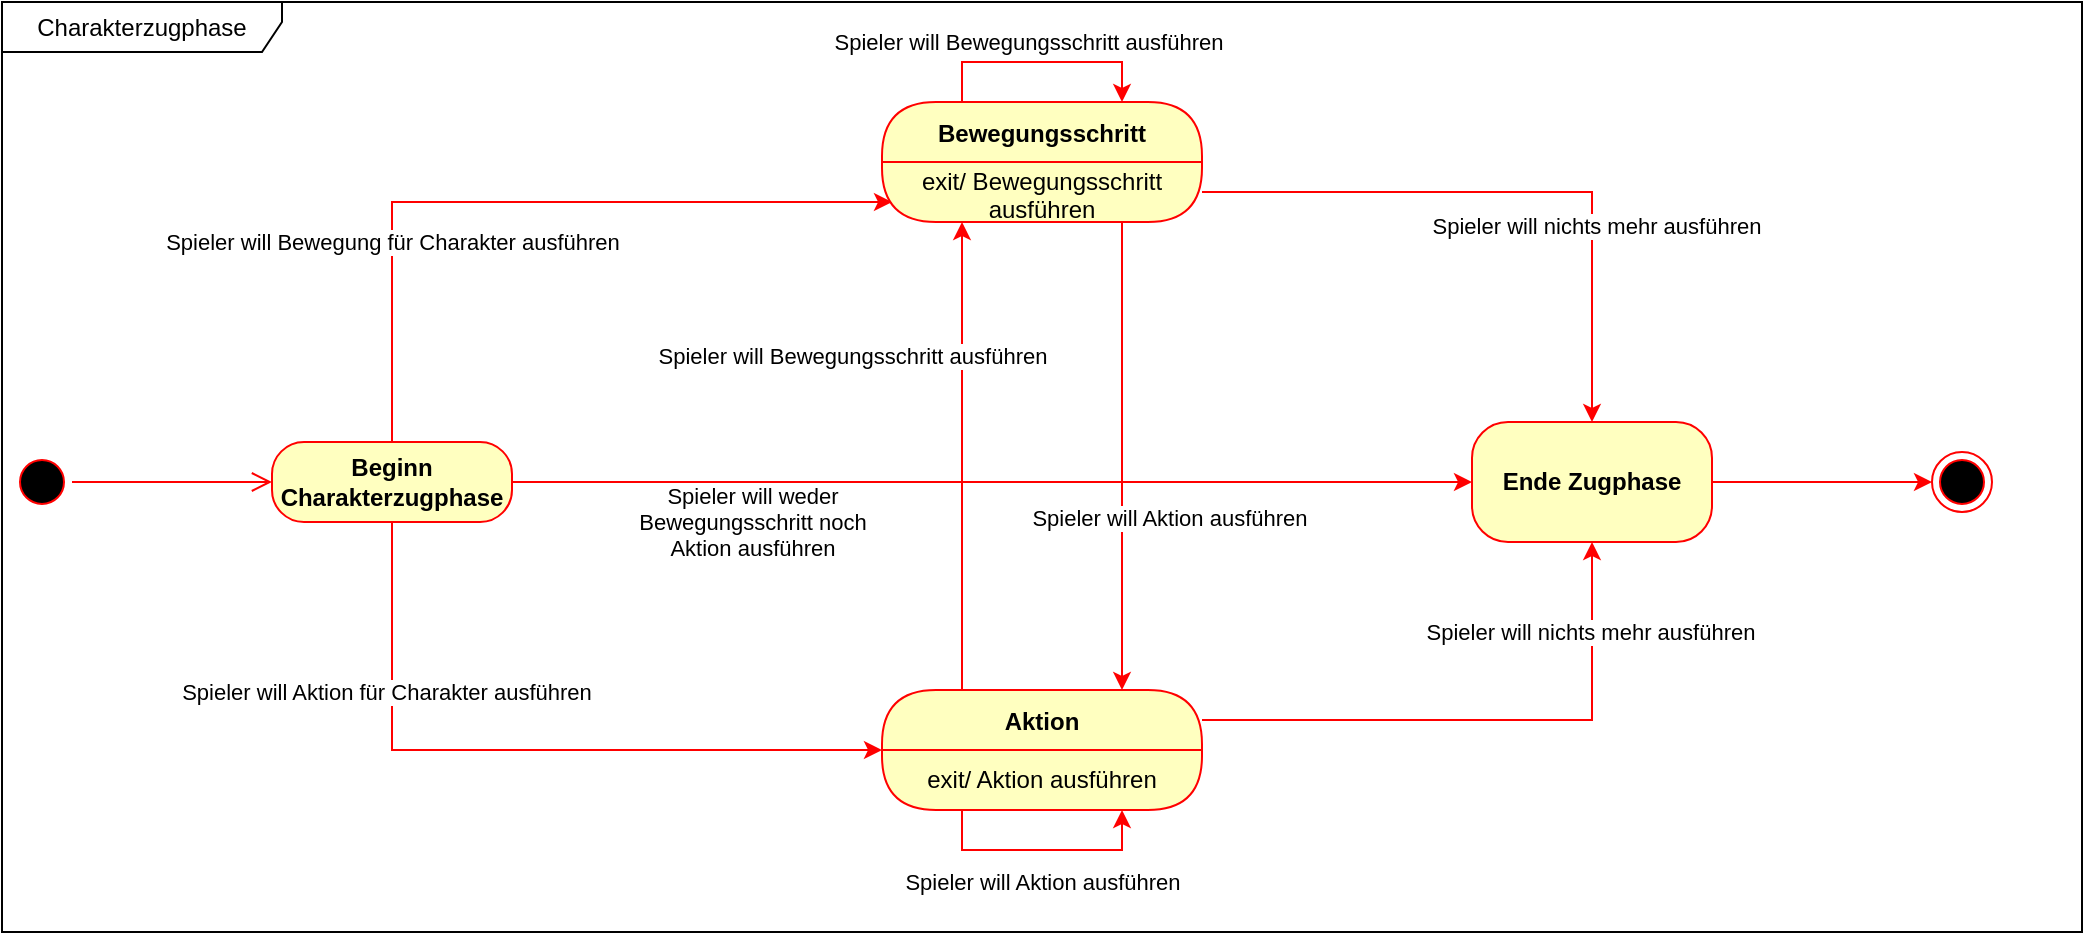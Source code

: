 <mxfile version="15.9.4" type="device" pages="4"><diagram id="Is78pl6NJ70myaMWvKoS" name="Rundenbeginn"><mxGraphModel dx="1240" dy="641" grid="1" gridSize="10" guides="1" tooltips="1" connect="1" arrows="1" fold="1" page="1" pageScale="1" pageWidth="1169" pageHeight="827" math="0" shadow="0"><root><mxCell id="9y_ZPJvtX6my3rR85V5t-0"/><mxCell id="9y_ZPJvtX6my3rR85V5t-1" parent="9y_ZPJvtX6my3rR85V5t-0"/><mxCell id="pNI-P_fMQpVPBZf2V5v8-0" value="" style="ellipse;html=1;shape=startState;fillColor=#000000;strokeColor=#ff0000;rounded=1;shadow=0;" vertex="1" parent="9y_ZPJvtX6my3rR85V5t-1"><mxGeometry x="70" y="265" width="30" height="30" as="geometry"/></mxCell><mxCell id="pNI-P_fMQpVPBZf2V5v8-1" value="" style="edgeStyle=orthogonalEdgeStyle;html=1;verticalAlign=bottom;endArrow=open;endSize=8;strokeColor=#ff0000;rounded=0;entryX=0;entryY=0.5;entryDx=0;entryDy=0;" edge="1" source="pNI-P_fMQpVPBZf2V5v8-0" parent="9y_ZPJvtX6my3rR85V5t-1" target="pNI-P_fMQpVPBZf2V5v8-2"><mxGeometry relative="1" as="geometry"><mxPoint x="85" y="350" as="targetPoint"/></mxGeometry></mxCell><mxCell id="pNI-P_fMQpVPBZf2V5v8-5" value="" style="edgeStyle=orthogonalEdgeStyle;rounded=0;orthogonalLoop=1;jettySize=auto;html=1;strokeColor=#FF0000;" edge="1" parent="9y_ZPJvtX6my3rR85V5t-1" source="pNI-P_fMQpVPBZf2V5v8-2"><mxGeometry relative="1" as="geometry"><mxPoint x="510" y="140.0" as="targetPoint"/><Array as="points"><mxPoint x="260" y="140"/></Array></mxGeometry></mxCell><mxCell id="pNI-P_fMQpVPBZf2V5v8-8" value="Spieler will Bewegung für Charakter ausführen" style="edgeLabel;html=1;align=center;verticalAlign=middle;resizable=0;points=[];" vertex="1" connectable="0" parent="pNI-P_fMQpVPBZf2V5v8-5"><mxGeometry x="-0.417" y="2" relative="1" as="geometry"><mxPoint x="2" y="8" as="offset"/></mxGeometry></mxCell><mxCell id="pNI-P_fMQpVPBZf2V5v8-7" value="" style="edgeStyle=orthogonalEdgeStyle;rounded=0;orthogonalLoop=1;jettySize=auto;html=1;strokeColor=#FF0000;entryX=0;entryY=0.5;entryDx=0;entryDy=0;" edge="1" parent="9y_ZPJvtX6my3rR85V5t-1" source="pNI-P_fMQpVPBZf2V5v8-2" target="pNI-P_fMQpVPBZf2V5v8-19"><mxGeometry relative="1" as="geometry"><mxPoint x="480" y="370" as="targetPoint"/><Array as="points"><mxPoint x="260" y="414"/></Array></mxGeometry></mxCell><mxCell id="pNI-P_fMQpVPBZf2V5v8-9" value="Spieler will Aktion für Charakter ausführen" style="edgeLabel;html=1;align=center;verticalAlign=middle;resizable=0;points=[];" vertex="1" connectable="0" parent="pNI-P_fMQpVPBZf2V5v8-7"><mxGeometry x="-0.53" y="-3" relative="1" as="geometry"><mxPoint as="offset"/></mxGeometry></mxCell><mxCell id="pNI-P_fMQpVPBZf2V5v8-36" style="edgeStyle=orthogonalEdgeStyle;rounded=0;orthogonalLoop=1;jettySize=auto;html=1;entryX=0;entryY=0.5;entryDx=0;entryDy=0;strokeColor=#FF0000;" edge="1" parent="9y_ZPJvtX6my3rR85V5t-1" source="pNI-P_fMQpVPBZf2V5v8-2" target="pNI-P_fMQpVPBZf2V5v8-31"><mxGeometry relative="1" as="geometry"/></mxCell><mxCell id="pNI-P_fMQpVPBZf2V5v8-37" value="Spieler will weder &lt;br&gt;Bewegungsschritt noch &lt;br&gt;Aktion ausführen" style="edgeLabel;html=1;align=center;verticalAlign=middle;resizable=0;points=[];" vertex="1" connectable="0" parent="pNI-P_fMQpVPBZf2V5v8-36"><mxGeometry x="-0.413" relative="1" as="geometry"><mxPoint x="-21" y="20" as="offset"/></mxGeometry></mxCell><mxCell id="pNI-P_fMQpVPBZf2V5v8-2" value="&lt;b&gt;Beginn Charakterzugphase&lt;/b&gt;" style="rounded=1;whiteSpace=wrap;html=1;arcSize=40;fontColor=#000000;fillColor=#ffffc0;strokeColor=#ff0000;shadow=0;" vertex="1" parent="9y_ZPJvtX6my3rR85V5t-1"><mxGeometry x="200" y="260" width="120" height="40" as="geometry"/></mxCell><mxCell id="pNI-P_fMQpVPBZf2V5v8-11" style="edgeStyle=orthogonalEdgeStyle;rounded=0;orthogonalLoop=1;jettySize=auto;html=1;exitX=0.75;exitY=1;exitDx=0;exitDy=0;strokeColor=#FF0000;entryX=0.75;entryY=0;entryDx=0;entryDy=0;" edge="1" parent="9y_ZPJvtX6my3rR85V5t-1" source="pNI-P_fMQpVPBZf2V5v8-25" target="pNI-P_fMQpVPBZf2V5v8-19"><mxGeometry relative="1" as="geometry"><mxPoint x="615.0" y="380" as="targetPoint"/><mxPoint x="615.0" y="160" as="sourcePoint"/></mxGeometry></mxCell><mxCell id="pNI-P_fMQpVPBZf2V5v8-13" value="Spieler will Aktion ausführen&amp;nbsp;" style="edgeLabel;html=1;align=center;verticalAlign=middle;resizable=0;points=[];" vertex="1" connectable="0" parent="pNI-P_fMQpVPBZf2V5v8-11"><mxGeometry x="0.237" y="3" relative="1" as="geometry"><mxPoint x="22" y="3" as="offset"/></mxGeometry></mxCell><mxCell id="pNI-P_fMQpVPBZf2V5v8-10" style="edgeStyle=orthogonalEdgeStyle;rounded=0;orthogonalLoop=1;jettySize=auto;html=1;exitX=0.25;exitY=0;exitDx=0;exitDy=0;entryX=0.25;entryY=1;entryDx=0;entryDy=0;strokeColor=#FF0000;" edge="1" parent="9y_ZPJvtX6my3rR85V5t-1" source="pNI-P_fMQpVPBZf2V5v8-19" target="pNI-P_fMQpVPBZf2V5v8-25"><mxGeometry relative="1" as="geometry"><mxPoint x="545.0" y="380" as="sourcePoint"/><mxPoint x="545.0" y="160" as="targetPoint"/></mxGeometry></mxCell><mxCell id="pNI-P_fMQpVPBZf2V5v8-12" value="Spieler will Bewegungsschritt ausführen" style="edgeLabel;html=1;align=center;verticalAlign=middle;resizable=0;points=[];" vertex="1" connectable="0" parent="pNI-P_fMQpVPBZf2V5v8-10"><mxGeometry x="0.063" y="1" relative="1" as="geometry"><mxPoint x="-54" y="-43" as="offset"/></mxGeometry></mxCell><mxCell id="pNI-P_fMQpVPBZf2V5v8-32" value="" style="edgeStyle=orthogonalEdgeStyle;rounded=0;orthogonalLoop=1;jettySize=auto;html=1;strokeColor=#FF0000;exitX=1;exitY=0.25;exitDx=0;exitDy=0;" edge="1" parent="9y_ZPJvtX6my3rR85V5t-1" source="pNI-P_fMQpVPBZf2V5v8-19" target="pNI-P_fMQpVPBZf2V5v8-31"><mxGeometry relative="1" as="geometry"/></mxCell><mxCell id="pNI-P_fMQpVPBZf2V5v8-35" value="Spieler will nichts mehr ausführen" style="edgeLabel;html=1;align=center;verticalAlign=middle;resizable=0;points=[];" vertex="1" connectable="0" parent="pNI-P_fMQpVPBZf2V5v8-32"><mxGeometry x="0.686" y="1" relative="1" as="geometry"><mxPoint as="offset"/></mxGeometry></mxCell><mxCell id="pNI-P_fMQpVPBZf2V5v8-19" value="Aktion" style="swimlane;fontStyle=1;align=center;verticalAlign=middle;childLayout=stackLayout;horizontal=1;startSize=30;horizontalStack=0;resizeParent=0;resizeLast=1;container=0;fontColor=#000000;collapsible=0;rounded=1;arcSize=30;strokeColor=#ff0000;fillColor=#ffffc0;swimlaneFillColor=#ffffc0;dropTarget=0;shadow=0;" vertex="1" parent="9y_ZPJvtX6my3rR85V5t-1"><mxGeometry x="505" y="384" width="160" height="60" as="geometry"/></mxCell><mxCell id="pNI-P_fMQpVPBZf2V5v8-20" value="exit/ Aktion ausführen" style="text;html=1;strokeColor=none;fillColor=none;align=center;verticalAlign=middle;spacingLeft=4;spacingRight=4;whiteSpace=wrap;overflow=hidden;rotatable=0;fontColor=#000000;rounded=1;shadow=0;" vertex="1" parent="pNI-P_fMQpVPBZf2V5v8-19"><mxGeometry y="30" width="160" height="30" as="geometry"/></mxCell><mxCell id="pNI-P_fMQpVPBZf2V5v8-22" style="edgeStyle=orthogonalEdgeStyle;rounded=0;orthogonalLoop=1;jettySize=auto;html=1;exitX=0.25;exitY=1;exitDx=0;exitDy=0;entryX=0.75;entryY=1;entryDx=0;entryDy=0;strokeColor=#FF0000;" edge="1" parent="pNI-P_fMQpVPBZf2V5v8-19" source="pNI-P_fMQpVPBZf2V5v8-20" target="pNI-P_fMQpVPBZf2V5v8-20"><mxGeometry relative="1" as="geometry"/></mxCell><mxCell id="pNI-P_fMQpVPBZf2V5v8-23" value="Spieler will Aktion ausführen" style="edgeLabel;html=1;align=center;verticalAlign=middle;resizable=0;points=[];" vertex="1" connectable="0" parent="pNI-P_fMQpVPBZf2V5v8-22"><mxGeometry x="-0.181" y="-1" relative="1" as="geometry"><mxPoint x="11" y="15" as="offset"/></mxGeometry></mxCell><mxCell id="pNI-P_fMQpVPBZf2V5v8-33" style="edgeStyle=orthogonalEdgeStyle;rounded=0;orthogonalLoop=1;jettySize=auto;html=1;entryX=0.5;entryY=0;entryDx=0;entryDy=0;strokeColor=#FF0000;exitX=1;exitY=0.5;exitDx=0;exitDy=0;" edge="1" parent="9y_ZPJvtX6my3rR85V5t-1" source="pNI-P_fMQpVPBZf2V5v8-25" target="pNI-P_fMQpVPBZf2V5v8-31"><mxGeometry relative="1" as="geometry"/></mxCell><mxCell id="pNI-P_fMQpVPBZf2V5v8-34" value="Spieler will nichts mehr ausführen" style="edgeLabel;html=1;align=center;verticalAlign=middle;resizable=0;points=[];" vertex="1" connectable="0" parent="pNI-P_fMQpVPBZf2V5v8-33"><mxGeometry x="0.369" y="2" relative="1" as="geometry"><mxPoint as="offset"/></mxGeometry></mxCell><mxCell id="pNI-P_fMQpVPBZf2V5v8-24" value="Bewegungsschritt" style="swimlane;fontStyle=1;align=center;verticalAlign=middle;childLayout=stackLayout;horizontal=1;startSize=30;horizontalStack=0;resizeParent=0;resizeLast=1;container=0;fontColor=#000000;collapsible=0;rounded=1;arcSize=30;strokeColor=#ff0000;fillColor=#ffffc0;swimlaneFillColor=#ffffc0;dropTarget=0;shadow=0;" vertex="1" parent="9y_ZPJvtX6my3rR85V5t-1"><mxGeometry x="505" y="90" width="160" height="60" as="geometry"/></mxCell><mxCell id="pNI-P_fMQpVPBZf2V5v8-25" value="exit/ Bewegungsschritt ausführen" style="text;html=1;strokeColor=none;fillColor=none;align=center;verticalAlign=middle;spacingLeft=4;spacingRight=4;whiteSpace=wrap;overflow=hidden;rotatable=0;fontColor=#000000;rounded=1;shadow=0;" vertex="1" parent="pNI-P_fMQpVPBZf2V5v8-24"><mxGeometry y="30" width="160" height="30" as="geometry"/></mxCell><mxCell id="pNI-P_fMQpVPBZf2V5v8-29" style="edgeStyle=orthogonalEdgeStyle;rounded=0;orthogonalLoop=1;jettySize=auto;html=1;exitX=0.25;exitY=0;exitDx=0;exitDy=0;entryX=0.75;entryY=0;entryDx=0;entryDy=0;strokeColor=#FF0000;" edge="1" parent="9y_ZPJvtX6my3rR85V5t-1" source="pNI-P_fMQpVPBZf2V5v8-24" target="pNI-P_fMQpVPBZf2V5v8-24"><mxGeometry relative="1" as="geometry"><Array as="points"><mxPoint x="545" y="70"/><mxPoint x="625" y="70"/></Array></mxGeometry></mxCell><mxCell id="pNI-P_fMQpVPBZf2V5v8-30" value="Spieler will Bewegungsschritt ausführen" style="edgeLabel;html=1;align=center;verticalAlign=middle;resizable=0;points=[];" vertex="1" connectable="0" parent="pNI-P_fMQpVPBZf2V5v8-29"><mxGeometry x="-0.128" y="3" relative="1" as="geometry"><mxPoint y="-7" as="offset"/></mxGeometry></mxCell><mxCell id="pNI-P_fMQpVPBZf2V5v8-39" style="edgeStyle=orthogonalEdgeStyle;rounded=0;orthogonalLoop=1;jettySize=auto;html=1;entryX=0;entryY=0.5;entryDx=0;entryDy=0;strokeColor=#FF0000;" edge="1" parent="9y_ZPJvtX6my3rR85V5t-1" source="pNI-P_fMQpVPBZf2V5v8-31" target="pNI-P_fMQpVPBZf2V5v8-38"><mxGeometry relative="1" as="geometry"/></mxCell><mxCell id="pNI-P_fMQpVPBZf2V5v8-31" value="Ende Zugphase" style="whiteSpace=wrap;html=1;fillColor=#ffffc0;strokeColor=#ff0000;fontColor=#000000;fontStyle=1;startSize=30;rounded=1;arcSize=30;swimlaneFillColor=#ffffc0;shadow=0;" vertex="1" parent="9y_ZPJvtX6my3rR85V5t-1"><mxGeometry x="800" y="250" width="120" height="60" as="geometry"/></mxCell><mxCell id="pNI-P_fMQpVPBZf2V5v8-38" value="" style="ellipse;html=1;shape=endState;fillColor=#000000;strokeColor=#ff0000;rounded=1;shadow=0;" vertex="1" parent="9y_ZPJvtX6my3rR85V5t-1"><mxGeometry x="1030" y="265" width="30" height="30" as="geometry"/></mxCell><mxCell id="pNI-P_fMQpVPBZf2V5v8-41" value="Charakterzugphase" style="shape=umlFrame;whiteSpace=wrap;html=1;rounded=1;shadow=0;strokeColor=#000000;fillColor=default;gradientColor=none;width=140;height=25;" vertex="1" parent="9y_ZPJvtX6my3rR85V5t-1"><mxGeometry x="65" y="40" width="1040" height="465" as="geometry"/></mxCell></root></mxGraphModel></diagram><diagram id="fYaqbad4rdBy_NANow2A" name="Aktion von Charakter"><mxGraphModel dx="1426" dy="737" grid="1" gridSize="10" guides="1" tooltips="1" connect="1" arrows="1" fold="1" page="1" pageScale="1" pageWidth="1169" pageHeight="827" math="0" shadow="0"><root><mxCell id="z28OhuCqeOdMN_lspw0K-0"/><mxCell id="z28OhuCqeOdMN_lspw0K-1" parent="z28OhuCqeOdMN_lspw0K-0"/><mxCell id="aXtfdGY8sZal3fFJBc_k-0" value="&lt;b&gt;interaction &lt;/b&gt;Action eines Charakters" style="shape=umlFrame;whiteSpace=wrap;html=1;width=240;height=30;fillColor=#dae8fc;strokeColor=#000000;" vertex="1" parent="z28OhuCqeOdMN_lspw0K-1"><mxGeometry x="120" y="70" width="710" height="600" as="geometry"/></mxCell><mxCell id="aXtfdGY8sZal3fFJBc_k-1" value="c:Client" style="shape=umlLifeline;perimeter=lifelinePerimeter;whiteSpace=wrap;html=1;container=1;collapsible=0;recursiveResize=0;outlineConnect=0;rounded=1;shadow=0;" vertex="1" parent="z28OhuCqeOdMN_lspw0K-1"><mxGeometry x="230" y="120" width="100" height="560" as="geometry"/></mxCell><mxCell id="aXtfdGY8sZal3fFJBc_k-2" value="" style="html=1;points=[];perimeter=orthogonalPerimeter;rounded=1;shadow=0;strokeColor=default;fillColor=default;gradientColor=none;" vertex="1" parent="aXtfdGY8sZal3fFJBc_k-1"><mxGeometry x="45" y="50" width="10" height="50" as="geometry"/></mxCell><mxCell id="aXtfdGY8sZal3fFJBc_k-3" value="s:Server" style="shape=umlLifeline;perimeter=lifelinePerimeter;whiteSpace=wrap;html=1;container=1;collapsible=0;recursiveResize=0;outlineConnect=0;rounded=1;shadow=0;" vertex="1" parent="z28OhuCqeOdMN_lspw0K-1"><mxGeometry x="570" y="120" width="100" height="560" as="geometry"/></mxCell><mxCell id="aXtfdGY8sZal3fFJBc_k-4" value="" style="html=1;points=[];perimeter=orthogonalPerimeter;rounded=1;shadow=0;strokeColor=default;fillColor=default;gradientColor=none;" vertex="1" parent="aXtfdGY8sZal3fFJBc_k-3"><mxGeometry x="45" y="60" width="10" height="40" as="geometry"/></mxCell><mxCell id="aXtfdGY8sZal3fFJBc_k-5" value="GetActionPoints(CharakterTyp)" style="html=1;verticalAlign=bottom;endArrow=block;entryX=0;entryY=0;rounded=0;exitX=1.2;exitY=0.19;exitDx=0;exitDy=0;exitPerimeter=0;" edge="1" parent="z28OhuCqeOdMN_lspw0K-1" source="aXtfdGY8sZal3fFJBc_k-2" target="aXtfdGY8sZal3fFJBc_k-4"><mxGeometry relative="1" as="geometry"><mxPoint x="330" y="180" as="sourcePoint"/><mxPoint x="614.5" y="180" as="targetPoint"/></mxGeometry></mxCell><mxCell id="aXtfdGY8sZal3fFJBc_k-6" value="return APs" style="html=1;verticalAlign=bottom;endArrow=open;dashed=1;endSize=8;rounded=0;exitX=-0.05;exitY=0.925;exitDx=0;exitDy=0;exitPerimeter=0;" edge="1" parent="z28OhuCqeOdMN_lspw0K-1" source="aXtfdGY8sZal3fFJBc_k-4" target="aXtfdGY8sZal3fFJBc_k-2"><mxGeometry relative="1" as="geometry"><mxPoint x="680" y="450" as="sourcePoint"/><mxPoint x="330" y="217" as="targetPoint"/></mxGeometry></mxCell><mxCell id="aXtfdGY8sZal3fFJBc_k-8" value="" style="html=1;points=[];perimeter=orthogonalPerimeter;rounded=1;shadow=0;strokeColor=#000000;fillColor=default;gradientColor=none;" vertex="1" parent="z28OhuCqeOdMN_lspw0K-1"><mxGeometry x="615" y="270" width="10" height="360" as="geometry"/></mxCell><mxCell id="aXtfdGY8sZal3fFJBc_k-9" value="" style="html=1;points=[];perimeter=orthogonalPerimeter;fontSize=10;" vertex="1" parent="z28OhuCqeOdMN_lspw0K-1"><mxGeometry x="620.55" y="300" width="10" height="30" as="geometry"/></mxCell><mxCell id="aXtfdGY8sZal3fFJBc_k-10" value="PruefeObMoeglich()" style="edgeStyle=orthogonalEdgeStyle;html=1;align=left;spacingLeft=2;endArrow=block;rounded=0;entryX=1;entryY=0;fontSize=10;" edge="1" parent="z28OhuCqeOdMN_lspw0K-1" target="aXtfdGY8sZal3fFJBc_k-9"><mxGeometry relative="1" as="geometry"><mxPoint x="625.55" y="280" as="sourcePoint"/><Array as="points"><mxPoint x="655.55" y="280"/></Array></mxGeometry></mxCell><mxCell id="aXtfdGY8sZal3fFJBc_k-15" value="SelectAction(AktionsTyp, CharakterTyp)" style="html=1;verticalAlign=bottom;endArrow=block;entryX=0;entryY=0;rounded=0;" edge="1" parent="z28OhuCqeOdMN_lspw0K-1"><mxGeometry relative="1" as="geometry"><mxPoint x="279.997" y="270" as="sourcePoint"/><mxPoint x="615.55" y="270.0" as="targetPoint"/></mxGeometry></mxCell><mxCell id="aXtfdGY8sZal3fFJBc_k-16" value="return ob Aktion erfolgreich" style="html=1;verticalAlign=bottom;endArrow=open;dashed=1;endSize=8;exitX=0;exitY=0.95;rounded=0;entryX=1.45;entryY=0.981;entryDx=0;entryDy=0;entryPerimeter=0;" edge="1" parent="z28OhuCqeOdMN_lspw0K-1" target="aXtfdGY8sZal3fFJBc_k-21"><mxGeometry relative="1" as="geometry"><mxPoint x="280.05" y="612.0" as="targetPoint"/><mxPoint x="615.55" y="612" as="sourcePoint"/></mxGeometry></mxCell><mxCell id="aXtfdGY8sZal3fFJBc_k-21" value="" style="html=1;points=[];perimeter=orthogonalPerimeter;rounded=1;shadow=0;strokeColor=#000000;fillColor=default;gradientColor=none;" vertex="1" parent="z28OhuCqeOdMN_lspw0K-1"><mxGeometry x="275" y="260" width="10" height="360" as="geometry"/></mxCell><mxCell id="aXtfdGY8sZal3fFJBc_k-39" value="&lt;font style=&quot;font-size: 10px&quot;&gt;Spieler fordert zu Beginn jeder Runde Action-Points vom Server an, wie sie in der Partiekonfiguration festgelegt sind, und erhält diese dann&lt;/font&gt;" style="shape=note;size=12;whiteSpace=wrap;html=1;" vertex="1" parent="z28OhuCqeOdMN_lspw0K-1"><mxGeometry x="840" y="140" width="175" height="70" as="geometry"/></mxCell><mxCell id="aXtfdGY8sZal3fFJBc_k-40" value="&lt;span style=&quot;font-size: 10px&quot;&gt;Spieler kann für den Charakter eine normale oder spezielle Aktion ausführen, wobei spezielle Aktionen nur für bestimmten Charaktertypen ausgeführt werden können.&lt;/span&gt;" style="shape=note;size=13;whiteSpace=wrap;html=1;" vertex="1" parent="z28OhuCqeOdMN_lspw0K-1"><mxGeometry x="840" y="240" width="190" height="100" as="geometry"/></mxCell><mxCell id="aXtfdGY8sZal3fFJBc_k-42" value="&lt;span style=&quot;font-size: 10px&quot;&gt;Wenn der Charakter die Aktion ausführen kann, wird dies gemacht und anschließend die Action-Points um 1 verringert bzw. alle abgezogen bei einer speziellen Aktion&lt;/span&gt;" style="shape=note;size=13;whiteSpace=wrap;html=1;" vertex="1" parent="z28OhuCqeOdMN_lspw0K-1"><mxGeometry x="840" y="360" width="190" height="100" as="geometry"/></mxCell><mxCell id="aXtfdGY8sZal3fFJBc_k-45" value="Aktion möglich" style="shape=umlFrame;whiteSpace=wrap;html=1;rounded=1;shadow=0;strokeColor=#000000;fillColor=#f8cecc;width=110;height=20;" vertex="1" parent="z28OhuCqeOdMN_lspw0K-1"><mxGeometry x="460" y="350" width="350" height="220" as="geometry"/></mxCell><mxCell id="aXtfdGY8sZal3fFJBc_k-46" value="[wenn Aktion für Charaktertyp möglich ist]" style="text;html=1;strokeColor=none;fillColor=none;align=center;verticalAlign=middle;whiteSpace=wrap;rounded=0;shadow=0;" vertex="1" parent="z28OhuCqeOdMN_lspw0K-1"><mxGeometry x="465" y="395" width="120" height="30" as="geometry"/></mxCell><mxCell id="aXtfdGY8sZal3fFJBc_k-49" value="" style="html=1;points=[];perimeter=orthogonalPerimeter;rounded=1;shadow=0;strokeColor=#000000;fillColor=default;gradientColor=none;" vertex="1" parent="z28OhuCqeOdMN_lspw0K-1"><mxGeometry x="622" y="504" width="10" height="40" as="geometry"/></mxCell><mxCell id="aXtfdGY8sZal3fFJBc_k-50" value="DecrementActionPoints()" style="edgeStyle=orthogonalEdgeStyle;html=1;align=left;spacingLeft=2;endArrow=block;rounded=0;entryX=1;entryY=0;strokeColor=#000000;" edge="1" target="aXtfdGY8sZal3fFJBc_k-49" parent="z28OhuCqeOdMN_lspw0K-1"><mxGeometry relative="1" as="geometry"><mxPoint x="627" y="484" as="sourcePoint"/><Array as="points"><mxPoint x="657" y="484"/></Array></mxGeometry></mxCell><mxCell id="aXtfdGY8sZal3fFJBc_k-53" value="" style="html=1;points=[];perimeter=orthogonalPerimeter;rounded=1;shadow=0;strokeColor=#000000;fillColor=default;gradientColor=none;" vertex="1" parent="z28OhuCqeOdMN_lspw0K-1"><mxGeometry x="621" y="394" width="10" height="40" as="geometry"/></mxCell><mxCell id="aXtfdGY8sZal3fFJBc_k-54" value="AktionAusfuehren()" style="edgeStyle=orthogonalEdgeStyle;html=1;align=left;spacingLeft=2;endArrow=block;rounded=0;entryX=1;entryY=0;strokeColor=#000000;" edge="1" target="aXtfdGY8sZal3fFJBc_k-53" parent="z28OhuCqeOdMN_lspw0K-1"><mxGeometry relative="1" as="geometry"><mxPoint x="626" y="374" as="sourcePoint"/><Array as="points"><mxPoint x="656" y="374"/></Array></mxGeometry></mxCell></root></mxGraphModel></diagram><diagram id="15b4CYXodjaY7NuUotD8" name="Bewegung"><mxGraphModel dx="1783" dy="921" grid="1" gridSize="10" guides="1" tooltips="1" connect="1" arrows="1" fold="1" page="1" pageScale="1" pageWidth="1169" pageHeight="827" math="0" shadow="0"><root><mxCell id="3yAP00DCahekdsa4H5Hh-0"/><mxCell id="3yAP00DCahekdsa4H5Hh-1" parent="3yAP00DCahekdsa4H5Hh-0"/><mxCell id="3yAP00DCahekdsa4H5Hh-3" value="&lt;b&gt;interaction &lt;/b&gt;Bewegung eines Charakters" style="shape=umlFrame;whiteSpace=wrap;html=1;width=240;height=30;fillColor=#dae8fc;strokeColor=#000000;" vertex="1" parent="3yAP00DCahekdsa4H5Hh-1"><mxGeometry x="120" y="70" width="710" height="1020" as="geometry"/></mxCell><mxCell id="3yAP00DCahekdsa4H5Hh-5" value="c:Client" style="shape=umlLifeline;perimeter=lifelinePerimeter;whiteSpace=wrap;html=1;container=1;collapsible=0;recursiveResize=0;outlineConnect=0;rounded=1;shadow=0;" vertex="1" parent="3yAP00DCahekdsa4H5Hh-1"><mxGeometry x="230" y="120" width="100" height="1040" as="geometry"/></mxCell><mxCell id="3yAP00DCahekdsa4H5Hh-11" value="" style="html=1;points=[];perimeter=orthogonalPerimeter;rounded=1;shadow=0;strokeColor=default;fillColor=default;gradientColor=none;" vertex="1" parent="3yAP00DCahekdsa4H5Hh-5"><mxGeometry x="45" y="50" width="10" height="50" as="geometry"/></mxCell><mxCell id="3yAP00DCahekdsa4H5Hh-6" value="s:Server" style="shape=umlLifeline;perimeter=lifelinePerimeter;whiteSpace=wrap;html=1;container=1;collapsible=0;recursiveResize=0;outlineConnect=0;rounded=1;shadow=0;" vertex="1" parent="3yAP00DCahekdsa4H5Hh-1"><mxGeometry x="570" y="120" width="100" height="1040" as="geometry"/></mxCell><mxCell id="3yAP00DCahekdsa4H5Hh-8" value="" style="html=1;points=[];perimeter=orthogonalPerimeter;rounded=1;shadow=0;strokeColor=default;fillColor=default;gradientColor=none;" vertex="1" parent="3yAP00DCahekdsa4H5Hh-6"><mxGeometry x="45" y="60" width="10" height="40" as="geometry"/></mxCell><mxCell id="3yAP00DCahekdsa4H5Hh-7" value="GetMovementPoints(CharakterTyp)" style="html=1;verticalAlign=bottom;endArrow=block;entryX=0;entryY=0;rounded=0;exitX=1.2;exitY=0.19;exitDx=0;exitDy=0;exitPerimeter=0;" edge="1" parent="3yAP00DCahekdsa4H5Hh-1" source="3yAP00DCahekdsa4H5Hh-11" target="3yAP00DCahekdsa4H5Hh-8"><mxGeometry relative="1" as="geometry"><mxPoint x="330" y="180" as="sourcePoint"/><mxPoint x="614.5" y="180" as="targetPoint"/></mxGeometry></mxCell><mxCell id="3yAP00DCahekdsa4H5Hh-9" value="return MPs" style="html=1;verticalAlign=bottom;endArrow=open;dashed=1;endSize=8;rounded=0;exitX=-0.05;exitY=0.925;exitDx=0;exitDy=0;exitPerimeter=0;" edge="1" parent="3yAP00DCahekdsa4H5Hh-1" source="3yAP00DCahekdsa4H5Hh-8" target="3yAP00DCahekdsa4H5Hh-11"><mxGeometry relative="1" as="geometry"><mxPoint x="680" y="450" as="sourcePoint"/><mxPoint x="330" y="217" as="targetPoint"/></mxGeometry></mxCell><mxCell id="3yAP00DCahekdsa4H5Hh-12" value="&lt;b&gt;alt &lt;/b&gt;MoveCharacter" style="shape=umlFrame;whiteSpace=wrap;html=1;fontSize=10;width=100;height=20;fillColor=#ffe6cc;strokeColor=#000000;" vertex="1" parent="3yAP00DCahekdsa4H5Hh-1"><mxGeometry x="140" y="250" width="660" height="680" as="geometry"/></mxCell><mxCell id="3yAP00DCahekdsa4H5Hh-51" value="" style="html=1;points=[];perimeter=orthogonalPerimeter;rounded=1;shadow=0;strokeColor=#000000;fillColor=default;gradientColor=none;" vertex="1" parent="3yAP00DCahekdsa4H5Hh-1"><mxGeometry x="615" y="270" width="10" height="360" as="geometry"/></mxCell><mxCell id="3yAP00DCahekdsa4H5Hh-52" value="" style="html=1;points=[];perimeter=orthogonalPerimeter;fontSize=10;" vertex="1" parent="3yAP00DCahekdsa4H5Hh-1"><mxGeometry x="620.55" y="300" width="10" height="30" as="geometry"/></mxCell><mxCell id="3yAP00DCahekdsa4H5Hh-53" value="Decrement&lt;br&gt;MovementPoints()" style="edgeStyle=orthogonalEdgeStyle;html=1;align=left;spacingLeft=2;endArrow=block;rounded=0;entryX=1;entryY=0;fontSize=10;" edge="1" parent="3yAP00DCahekdsa4H5Hh-1" target="3yAP00DCahekdsa4H5Hh-52"><mxGeometry relative="1" as="geometry"><mxPoint x="625.55" y="280" as="sourcePoint"/><Array as="points"><mxPoint x="655.55" y="280"/></Array></mxGeometry></mxCell><mxCell id="3yAP00DCahekdsa4H5Hh-54" value="" style="html=1;points=[];perimeter=orthogonalPerimeter;fontSize=10;" vertex="1" parent="3yAP00DCahekdsa4H5Hh-1"><mxGeometry x="620.55" y="364" width="10" height="40" as="geometry"/></mxCell><mxCell id="3yAP00DCahekdsa4H5Hh-55" value="PruefeObCharakterLaut()" style="edgeStyle=orthogonalEdgeStyle;html=1;align=left;spacingLeft=2;endArrow=block;rounded=0;entryX=1;entryY=0;fontSize=10;" edge="1" parent="3yAP00DCahekdsa4H5Hh-1" target="3yAP00DCahekdsa4H5Hh-54"><mxGeometry relative="1" as="geometry"><mxPoint x="625.55" y="344" as="sourcePoint"/><Array as="points"><mxPoint x="655.55" y="344"/></Array></mxGeometry></mxCell><mxCell id="3yAP00DCahekdsa4H5Hh-56" value="" style="html=1;points=[];perimeter=orthogonalPerimeter;fontSize=10;" vertex="1" parent="3yAP00DCahekdsa4H5Hh-1"><mxGeometry x="620.55" y="560" width="10" height="40" as="geometry"/></mxCell><mxCell id="3yAP00DCahekdsa4H5Hh-57" value="PruefeObCharakterAuf&lt;br&gt;StadtNachbarfeld()" style="edgeStyle=orthogonalEdgeStyle;html=1;align=left;spacingLeft=2;endArrow=block;rounded=0;entryX=1;entryY=0;fontSize=10;" edge="1" parent="3yAP00DCahekdsa4H5Hh-1" target="3yAP00DCahekdsa4H5Hh-56"><mxGeometry relative="1" as="geometry"><mxPoint x="625.55" y="540" as="sourcePoint"/><Array as="points"><mxPoint x="655.55" y="540"/></Array></mxGeometry></mxCell><mxCell id="3yAP00DCahekdsa4H5Hh-58" value="MoveCharacter(Direction, NumberOfFields)" style="html=1;verticalAlign=bottom;endArrow=block;entryX=0;entryY=0;rounded=0;" edge="1" parent="3yAP00DCahekdsa4H5Hh-1"><mxGeometry relative="1" as="geometry"><mxPoint x="279.997" y="270" as="sourcePoint"/><mxPoint x="615.55" y="270.0" as="targetPoint"/></mxGeometry></mxCell><mxCell id="3yAP00DCahekdsa4H5Hh-59" value="return ob Zielfeld belegt" style="html=1;verticalAlign=bottom;endArrow=open;dashed=1;endSize=8;exitX=0;exitY=0.95;rounded=0;entryX=1.45;entryY=0.981;entryDx=0;entryDy=0;entryPerimeter=0;" edge="1" parent="3yAP00DCahekdsa4H5Hh-1" target="3yAP00DCahekdsa4H5Hh-64"><mxGeometry relative="1" as="geometry"><mxPoint x="280.05" y="612.0" as="targetPoint"/><mxPoint x="615.55" y="612.0" as="sourcePoint"/></mxGeometry></mxCell><mxCell id="3yAP00DCahekdsa4H5Hh-60" value="" style="html=1;points=[];perimeter=orthogonalPerimeter;fontSize=10;" vertex="1" parent="3yAP00DCahekdsa4H5Hh-1"><mxGeometry x="621.55" y="440" width="10" height="40" as="geometry"/></mxCell><mxCell id="3yAP00DCahekdsa4H5Hh-61" value="MarkiereCharakterFuer&lt;br&gt;EineRundeAlsLaut()" style="edgeStyle=orthogonalEdgeStyle;html=1;align=left;spacingLeft=2;endArrow=block;rounded=0;entryX=1;entryY=0;fontSize=10;" edge="1" parent="3yAP00DCahekdsa4H5Hh-1" target="3yAP00DCahekdsa4H5Hh-60"><mxGeometry relative="1" as="geometry"><mxPoint x="626.55" y="420" as="sourcePoint"/><Array as="points"><mxPoint x="656.55" y="420"/></Array></mxGeometry></mxCell><mxCell id="3yAP00DCahekdsa4H5Hh-62" value="[wenn Charakter laut ist]" style="text;html=1;strokeColor=none;fillColor=none;align=center;verticalAlign=middle;whiteSpace=wrap;rounded=0;fontSize=10;" vertex="1" parent="3yAP00DCahekdsa4H5Hh-1"><mxGeometry x="500.55" y="460" width="85" height="30" as="geometry"/></mxCell><mxCell id="3yAP00DCahekdsa4H5Hh-63" value="&lt;b&gt;opt&lt;/b&gt; Charakter laut" style="shape=umlFrame;whiteSpace=wrap;html=1;fontSize=10;width=100;height=30;fillColor=#f8cecc;strokeColor=#000000;" vertex="1" parent="3yAP00DCahekdsa4H5Hh-1"><mxGeometry x="480.55" y="410" width="300" height="100" as="geometry"/></mxCell><mxCell id="3yAP00DCahekdsa4H5Hh-64" value="" style="html=1;points=[];perimeter=orthogonalPerimeter;rounded=1;shadow=0;strokeColor=#000000;fillColor=default;gradientColor=none;" vertex="1" parent="3yAP00DCahekdsa4H5Hh-1"><mxGeometry x="275" y="260" width="10" height="360" as="geometry"/></mxCell><mxCell id="3yAP00DCahekdsa4H5Hh-65" value="" style="html=1;points=[];perimeter=orthogonalPerimeter;fontSize=10;" vertex="1" parent="3yAP00DCahekdsa4H5Hh-1"><mxGeometry x="614" y="674" width="10" height="46" as="geometry"/></mxCell><mxCell id="3yAP00DCahekdsa4H5Hh-66" value="SwapPlaceWithOtherCharacter()" style="html=1;verticalAlign=bottom;endArrow=block;entryX=0;entryY=0;rounded=0;fontSize=10;exitX=0.192;exitY=0.218;exitDx=0;exitDy=0;exitPerimeter=0;" edge="1" parent="3yAP00DCahekdsa4H5Hh-1" target="3yAP00DCahekdsa4H5Hh-65"><mxGeometry relative="1" as="geometry"><mxPoint x="279.84" y="673.98" as="sourcePoint"/></mxGeometry></mxCell><mxCell id="3yAP00DCahekdsa4H5Hh-67" value="" style="html=1;verticalAlign=bottom;endArrow=open;dashed=1;endSize=8;exitX=0;exitY=0.95;rounded=0;fontSize=10;entryX=0.825;entryY=0.935;entryDx=0;entryDy=0;entryPerimeter=0;" edge="1" parent="3yAP00DCahekdsa4H5Hh-1" source="3yAP00DCahekdsa4H5Hh-65" target="3yAP00DCahekdsa4H5Hh-70"><mxGeometry relative="1" as="geometry"><mxPoint x="310" y="718" as="targetPoint"/></mxGeometry></mxCell><mxCell id="3yAP00DCahekdsa4H5Hh-69" value="[Zielfeld ist von anderem Charakter besetzt]" style="text;html=1;strokeColor=none;fillColor=none;align=center;verticalAlign=middle;whiteSpace=wrap;rounded=0;fontSize=10;" vertex="1" parent="3yAP00DCahekdsa4H5Hh-1"><mxGeometry x="180" y="690" width="90" height="48" as="geometry"/></mxCell><mxCell id="3yAP00DCahekdsa4H5Hh-70" value="" style="html=1;points=[];perimeter=orthogonalPerimeter;fontSize=10;" vertex="1" parent="3yAP00DCahekdsa4H5Hh-1"><mxGeometry x="275" y="674" width="10" height="46" as="geometry"/></mxCell><mxCell id="3yAP00DCahekdsa4H5Hh-71" value="&lt;b&gt;opt &lt;/b&gt;Swap Characters" style="shape=umlFrame;whiteSpace=wrap;html=1;fontSize=10;fillColor=#f8cecc;strokeColor=#000000;" vertex="1" parent="3yAP00DCahekdsa4H5Hh-1"><mxGeometry x="180" y="650" width="520" height="110" as="geometry"/></mxCell><mxCell id="3yAP00DCahekdsa4H5Hh-72" value="" style="endArrow=none;dashed=1;html=1;rounded=0;fontSize=10;exitX=0.002;exitY=0.522;exitDx=0;exitDy=0;exitPerimeter=0;entryX=1.002;entryY=0.781;entryDx=0;entryDy=0;entryPerimeter=0;" edge="1" parent="3yAP00DCahekdsa4H5Hh-1"><mxGeometry width="50" height="50" relative="1" as="geometry"><mxPoint x="140" y="777.0" as="sourcePoint"/><mxPoint x="801.32" y="778.08" as="targetPoint"/></mxGeometry></mxCell><mxCell id="3yAP00DCahekdsa4H5Hh-74" value="[Bewegung unerwünscht]" style="text;html=1;strokeColor=none;fillColor=none;align=center;verticalAlign=middle;whiteSpace=wrap;rounded=0;fontSize=10;" vertex="1" parent="3yAP00DCahekdsa4H5Hh-1"><mxGeometry x="140" y="780" width="120" height="30" as="geometry"/></mxCell><mxCell id="3yAP00DCahekdsa4H5Hh-75" value="[Bewegung erwünscht]" style="text;html=1;strokeColor=none;fillColor=none;align=center;verticalAlign=middle;whiteSpace=wrap;rounded=0;fontSize=10;" vertex="1" parent="3yAP00DCahekdsa4H5Hh-1"><mxGeometry x="150" y="280" width="120" height="30" as="geometry"/></mxCell><mxCell id="3yAP00DCahekdsa4H5Hh-76" value="" style="html=1;points=[];perimeter=orthogonalPerimeter;fontSize=10;" vertex="1" parent="3yAP00DCahekdsa4H5Hh-1"><mxGeometry x="614" y="830" width="10" height="59" as="geometry"/></mxCell><mxCell id="3yAP00DCahekdsa4H5Hh-77" value="return" style="html=1;verticalAlign=bottom;endArrow=open;dashed=1;endSize=8;exitX=0;exitY=0.95;rounded=0;fontSize=10;entryX=0.95;entryY=0.924;entryDx=0;entryDy=0;entryPerimeter=0;" edge="1" parent="3yAP00DCahekdsa4H5Hh-1" source="3yAP00DCahekdsa4H5Hh-76" target="3yAP00DCahekdsa4H5Hh-79"><mxGeometry relative="1" as="geometry"><mxPoint x="310" y="886" as="targetPoint"/></mxGeometry></mxCell><mxCell id="3yAP00DCahekdsa4H5Hh-78" value="IncrementHealthsPoints()" style="html=1;verticalAlign=bottom;endArrow=block;entryX=0;entryY=0;rounded=0;fontSize=10;" edge="1" parent="3yAP00DCahekdsa4H5Hh-1"><mxGeometry relative="1" as="geometry"><mxPoint x="279.5" y="831" as="sourcePoint"/><mxPoint x="614" y="831" as="targetPoint"/></mxGeometry></mxCell><mxCell id="3yAP00DCahekdsa4H5Hh-79" value="" style="html=1;points=[];perimeter=orthogonalPerimeter;fontSize=10;" vertex="1" parent="3yAP00DCahekdsa4H5Hh-1"><mxGeometry x="275" y="830" width="10" height="59" as="geometry"/></mxCell><mxCell id="3yAP00DCahekdsa4H5Hh-80" value="&lt;b&gt;opt&lt;/b&gt;&amp;nbsp;Charakter auf Nachbarfeld" style="shape=umlFrame;whiteSpace=wrap;html=1;fontSize=10;width=100;height=30;fillColor=#f8cecc;strokeColor=#000000;" vertex="1" parent="3yAP00DCahekdsa4H5Hh-1"><mxGeometry x="460" y="960" width="300" height="100" as="geometry"/></mxCell><mxCell id="3yAP00DCahekdsa4H5Hh-81" value="" style="html=1;points=[];perimeter=orthogonalPerimeter;fontSize=10;" vertex="1" parent="3yAP00DCahekdsa4H5Hh-1"><mxGeometry x="614" y="990" width="10" height="40" as="geometry"/></mxCell><mxCell id="3yAP00DCahekdsa4H5Hh-82" value="UebergebeSpiceVorrat" style="edgeStyle=orthogonalEdgeStyle;html=1;align=left;spacingLeft=2;endArrow=block;rounded=0;entryX=1;entryY=0;fontSize=10;" edge="1" parent="3yAP00DCahekdsa4H5Hh-1" target="3yAP00DCahekdsa4H5Hh-81"><mxGeometry relative="1" as="geometry"><mxPoint x="619" y="970" as="sourcePoint"/><Array as="points"><mxPoint x="649" y="970"/></Array></mxGeometry></mxCell><mxCell id="3yAP00DCahekdsa4H5Hh-83" value="[wenn Charakter auf Nachbarfeld von Stadt]" style="text;html=1;strokeColor=none;fillColor=none;align=center;verticalAlign=middle;whiteSpace=wrap;rounded=0;fontSize=10;" vertex="1" parent="3yAP00DCahekdsa4H5Hh-1"><mxGeometry x="470" y="1000" width="100" height="30" as="geometry"/></mxCell><mxCell id="3yAP00DCahekdsa4H5Hh-86" value="&lt;font style=&quot;font-size: 10px&quot;&gt;Spieler fordert zu Beginn jeder Runde Movement-Points vom Server an, wie sie in der Partiekonfiguration festgelegt sind, und erhält diese dann&lt;/font&gt;" style="shape=note;size=12;whiteSpace=wrap;html=1;" vertex="1" parent="3yAP00DCahekdsa4H5Hh-1"><mxGeometry x="840" y="140" width="175" height="70" as="geometry"/></mxCell><mxCell id="3yAP00DCahekdsa4H5Hh-87" value="&lt;span style=&quot;font-size: 10px&quot;&gt;Bewegung von einem Character in eine bestimmte Richtung für eine bestimmte Anzahl an Felder. Return true, wenn Zielfeld von einem anderen Character belegt ist und dann anschließend die Plätze tauschen&lt;/span&gt;" style="shape=note;size=13;whiteSpace=wrap;html=1;" vertex="1" parent="3yAP00DCahekdsa4H5Hh-1"><mxGeometry x="840" y="240" width="190" height="100" as="geometry"/></mxCell><mxCell id="3yAP00DCahekdsa4H5Hh-88" value="&lt;font style=&quot;font-size: 10px&quot;&gt;Wenn der Charakter in einem Spielzug kein MPs ausgibt, bekommt er direkt nach seinem Zug seine HPs um die aktuellen HPs erhöht. (gedeckelt auf den maximalen Wert)&lt;/font&gt;" style="shape=note;size=12;whiteSpace=wrap;html=1;" vertex="1" parent="3yAP00DCahekdsa4H5Hh-1"><mxGeometry x="850" y="819.5" width="170" height="80" as="geometry"/></mxCell><mxCell id="3yAP00DCahekdsa4H5Hh-89" value="&lt;span style=&quot;font-size: 10px&quot;&gt;Bei jeder Bewegung des Charakters wird geprüft, ob er ein Wüstenfeld betritt. Wenn er eines betritt wird ein Zähler erhöht und wenn der Zähler größer oder gleich 2 ist, wird dieser Charakter für eine Runde als laut markiert&lt;/span&gt;" style="shape=note;size=13;whiteSpace=wrap;html=1;" vertex="1" parent="3yAP00DCahekdsa4H5Hh-1"><mxGeometry x="840" y="360" width="190" height="100" as="geometry"/></mxCell><mxCell id="3yAP00DCahekdsa4H5Hh-90" value="&lt;span style=&quot;font-size: 10px&quot;&gt;Hier wird geprüft, ob der Spieler ein Nachbarfeld der eigenen Stadt betritt und wenn ja, wird sein ganzer Spicevorrat am Ende seiner Runde der Stadt übergeben&lt;/span&gt;" style="shape=note;size=13;whiteSpace=wrap;html=1;" vertex="1" parent="3yAP00DCahekdsa4H5Hh-1"><mxGeometry x="840" y="500" width="190" height="100" as="geometry"/></mxCell></root></mxGraphModel></diagram><diagram id="_nK4DXki-SsNW41LucC6" name="Pausieren"><mxGraphModel dx="1426" dy="737" grid="1" gridSize="10" guides="1" tooltips="1" connect="1" arrows="1" fold="1" page="1" pageScale="1" pageWidth="1169" pageHeight="827" math="0" shadow="0"><root><mxCell id="JHKvSL5pJApEShR2JZGu-0"/><mxCell id="JHKvSL5pJApEShR2JZGu-1" parent="JHKvSL5pJApEShR2JZGu-0"/><mxCell id="JHKvSL5pJApEShR2JZGu-7" value="" style="edgeStyle=orthogonalEdgeStyle;rounded=0;orthogonalLoop=1;jettySize=auto;html=1;strokeColor=#FF0000;" edge="1" parent="JHKvSL5pJApEShR2JZGu-1" source="JHKvSL5pJApEShR2JZGu-2" target="JHKvSL5pJApEShR2JZGu-6"><mxGeometry relative="1" as="geometry"><Array as="points"><mxPoint x="320" y="245"/></Array></mxGeometry></mxCell><mxCell id="OzNWHmmCdg1jSteMA-nx-1" value="Pausebutton wird von &lt;br&gt;einem Spieler gedrückt" style="edgeLabel;html=1;align=center;verticalAlign=middle;resizable=0;points=[];" vertex="1" connectable="0" parent="JHKvSL5pJApEShR2JZGu-7"><mxGeometry x="-0.29" y="1" relative="1" as="geometry"><mxPoint x="1" y="16" as="offset"/></mxGeometry></mxCell><mxCell id="JHKvSL5pJApEShR2JZGu-2" value="Partie läuft" style="rounded=1;whiteSpace=wrap;html=1;arcSize=40;fontColor=#000000;fillColor=#ffffc0;strokeColor=#ff0000;shadow=0;" vertex="1" parent="JHKvSL5pJApEShR2JZGu-1"><mxGeometry x="250" y="340" width="140" height="49" as="geometry"/></mxCell><mxCell id="JHKvSL5pJApEShR2JZGu-4" value="" style="ellipse;html=1;shape=startState;fillColor=#000000;strokeColor=#ff0000;rounded=1;shadow=0;" vertex="1" parent="JHKvSL5pJApEShR2JZGu-1"><mxGeometry x="140" y="349.5" width="30" height="30" as="geometry"/></mxCell><mxCell id="JHKvSL5pJApEShR2JZGu-5" value="" style="edgeStyle=orthogonalEdgeStyle;html=1;verticalAlign=bottom;endArrow=open;endSize=8;strokeColor=#ff0000;rounded=0;entryX=0;entryY=0.5;entryDx=0;entryDy=0;" edge="1" source="JHKvSL5pJApEShR2JZGu-4" parent="JHKvSL5pJApEShR2JZGu-1" target="JHKvSL5pJApEShR2JZGu-2"><mxGeometry relative="1" as="geometry"><mxPoint x="65" y="454" as="targetPoint"/></mxGeometry></mxCell><mxCell id="JHKvSL5pJApEShR2JZGu-12" value="" style="edgeStyle=orthogonalEdgeStyle;rounded=0;orthogonalLoop=1;jettySize=auto;html=1;strokeColor=#FF0000;" edge="1" parent="JHKvSL5pJApEShR2JZGu-1" source="JHKvSL5pJApEShR2JZGu-6" target="JHKvSL5pJApEShR2JZGu-11"><mxGeometry relative="1" as="geometry"/></mxCell><mxCell id="OzNWHmmCdg1jSteMA-nx-3" value="[beide Spieler stimmen Pause zu] &lt;br&gt;/ pausiere Partie" style="edgeLabel;html=1;align=center;verticalAlign=middle;resizable=0;points=[];" vertex="1" connectable="0" parent="JHKvSL5pJApEShR2JZGu-12"><mxGeometry x="0.421" relative="1" as="geometry"><mxPoint y="1" as="offset"/></mxGeometry></mxCell><mxCell id="JHKvSL5pJApEShR2JZGu-6" value="Pause angefordert" style="rounded=1;whiteSpace=wrap;html=1;arcSize=40;fontColor=#000000;fillColor=#ffffc0;strokeColor=#ff0000;shadow=0;" vertex="1" parent="JHKvSL5pJApEShR2JZGu-1"><mxGeometry x="470" y="220" width="140" height="49" as="geometry"/></mxCell><mxCell id="JHKvSL5pJApEShR2JZGu-10" style="edgeStyle=orthogonalEdgeStyle;rounded=0;orthogonalLoop=1;jettySize=auto;html=1;exitX=0;exitY=0.5;exitDx=0;exitDy=0;entryX=0.5;entryY=1;entryDx=0;entryDy=0;strokeColor=#FF0000;" edge="1" parent="JHKvSL5pJApEShR2JZGu-1" source="JHKvSL5pJApEShR2JZGu-8" target="JHKvSL5pJApEShR2JZGu-2"><mxGeometry relative="1" as="geometry"/></mxCell><mxCell id="OzNWHmmCdg1jSteMA-nx-5" value="[beide Spieler stimmen Fortsetzung zu]&amp;nbsp;&lt;br&gt;/ Partie wird Fortgesetzt" style="edgeLabel;html=1;align=center;verticalAlign=middle;resizable=0;points=[];" vertex="1" connectable="0" parent="JHKvSL5pJApEShR2JZGu-10"><mxGeometry x="0.541" y="1" relative="1" as="geometry"><mxPoint as="offset"/></mxGeometry></mxCell><mxCell id="JHKvSL5pJApEShR2JZGu-8" value="Fortsetzung angefordert" style="rounded=1;whiteSpace=wrap;html=1;arcSize=40;fontColor=#000000;fillColor=#ffffc0;strokeColor=#ff0000;shadow=0;" vertex="1" parent="JHKvSL5pJApEShR2JZGu-1"><mxGeometry x="470" y="450" width="140" height="49" as="geometry"/></mxCell><mxCell id="JHKvSL5pJApEShR2JZGu-13" style="edgeStyle=orthogonalEdgeStyle;rounded=0;orthogonalLoop=1;jettySize=auto;html=1;exitX=0.5;exitY=1;exitDx=0;exitDy=0;entryX=1;entryY=0.5;entryDx=0;entryDy=0;strokeColor=#FF0000;" edge="1" parent="JHKvSL5pJApEShR2JZGu-1" source="JHKvSL5pJApEShR2JZGu-11" target="JHKvSL5pJApEShR2JZGu-8"><mxGeometry relative="1" as="geometry"/></mxCell><mxCell id="OzNWHmmCdg1jSteMA-nx-4" value="Fortsetzungsbutton wird von &lt;br&gt;einem Spieler gedrückt" style="edgeLabel;html=1;align=center;verticalAlign=middle;resizable=0;points=[];" vertex="1" connectable="0" parent="JHKvSL5pJApEShR2JZGu-13"><mxGeometry x="-0.552" y="-1" relative="1" as="geometry"><mxPoint as="offset"/></mxGeometry></mxCell><mxCell id="JHKvSL5pJApEShR2JZGu-11" value="Partie pausiert" style="rounded=1;whiteSpace=wrap;html=1;arcSize=40;fontColor=#000000;fillColor=#ffffc0;strokeColor=#ff0000;shadow=0;" vertex="1" parent="JHKvSL5pJApEShR2JZGu-1"><mxGeometry x="700" y="340" width="140" height="49" as="geometry"/></mxCell><mxCell id="OzNWHmmCdg1jSteMA-nx-6" value="Spielpausierung" style="shape=umlFrame;whiteSpace=wrap;html=1;rounded=1;shadow=0;strokeColor=#000000;fillColor=default;gradientColor=none;width=130;height=30;" vertex="1" parent="JHKvSL5pJApEShR2JZGu-1"><mxGeometry x="110" y="201" width="810" height="320" as="geometry"/></mxCell></root></mxGraphModel></diagram></mxfile>